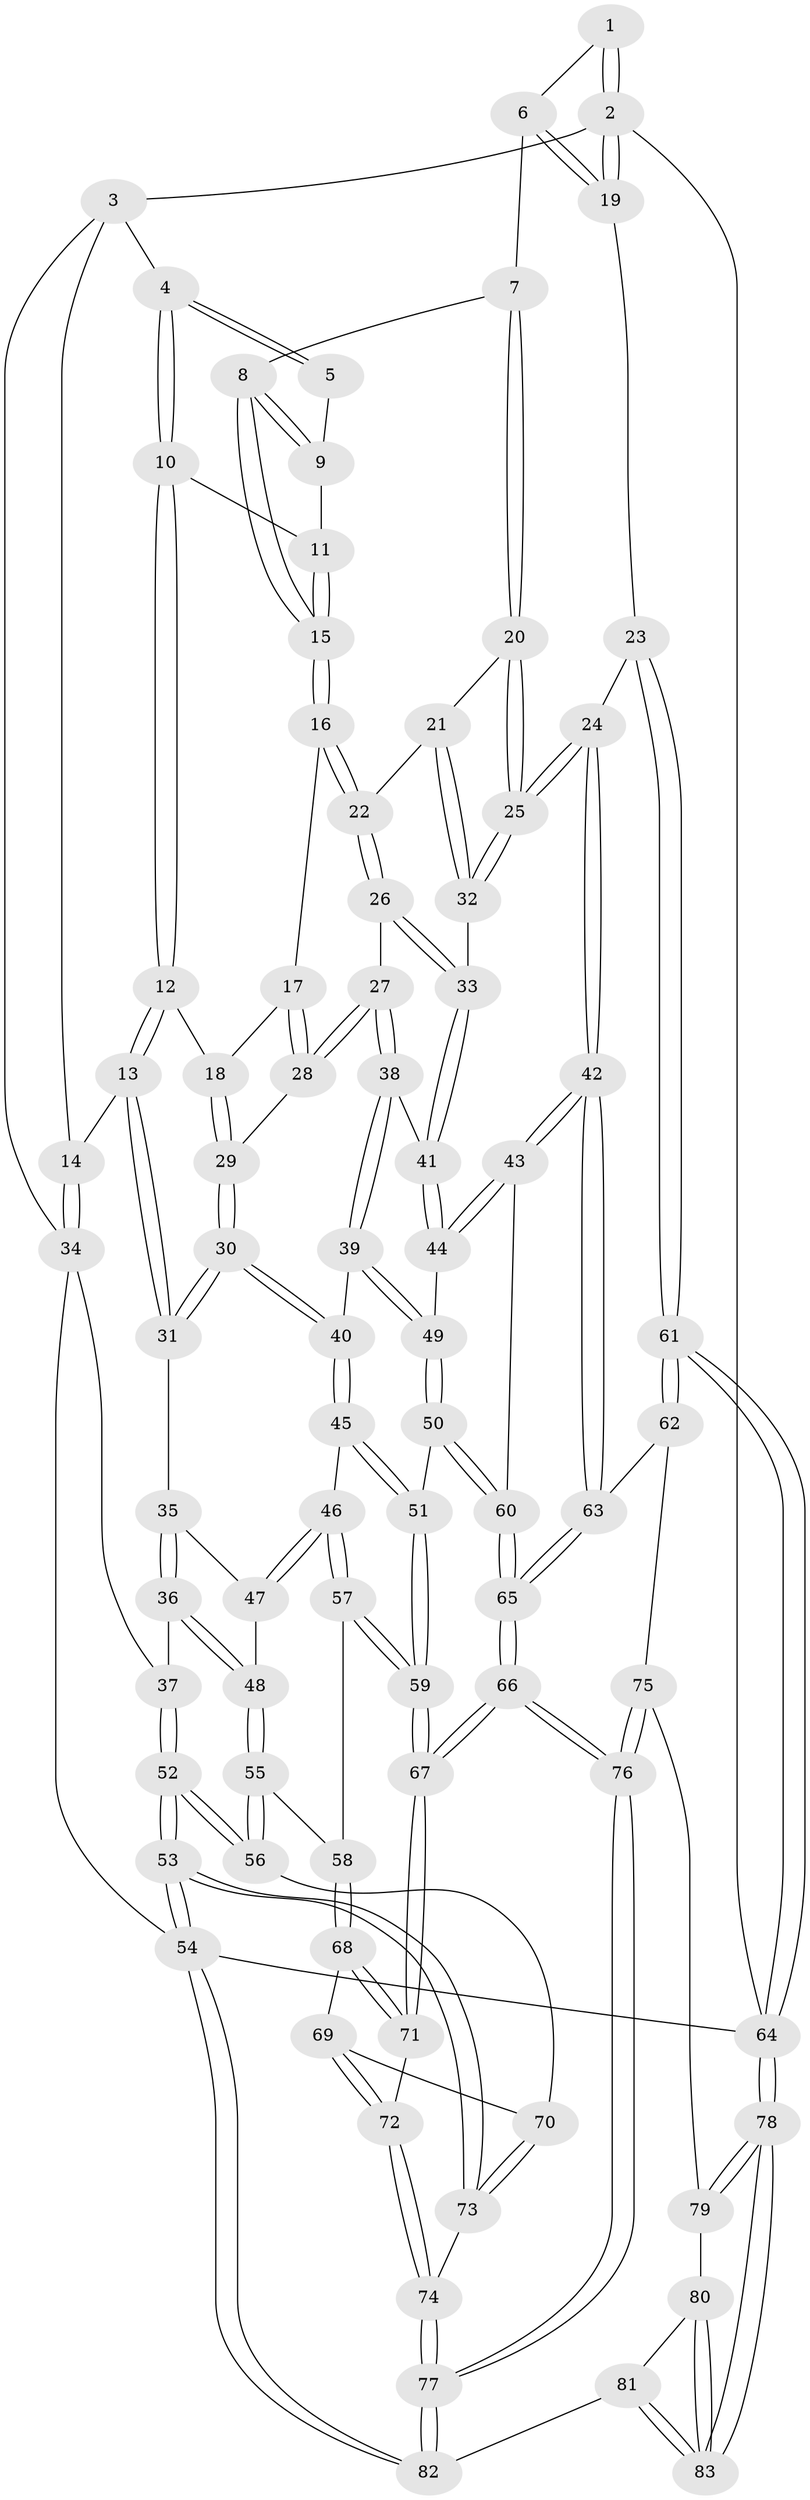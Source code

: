 // Generated by graph-tools (version 1.1) at 2025/17/03/09/25 04:17:04]
// undirected, 83 vertices, 204 edges
graph export_dot {
graph [start="1"]
  node [color=gray90,style=filled];
  1 [pos="+1+0"];
  2 [pos="+1+0"];
  3 [pos="+0.21545509581929176+0"];
  4 [pos="+0.32990636116597627+0"];
  5 [pos="+0.7820916823325615+0"];
  6 [pos="+0.851901157203704+0.1695726468768314"];
  7 [pos="+0.8362113087136709+0.18368238162249995"];
  8 [pos="+0.8300460320189733+0.18014017886463737"];
  9 [pos="+0.7485564811612012+0"];
  10 [pos="+0.4173123727233691+0.08103486610017203"];
  11 [pos="+0.6170460635107458+0.11775442810637898"];
  12 [pos="+0.3797721047838174+0.24749412519579458"];
  13 [pos="+0.264967136845135+0.30939497219904794"];
  14 [pos="+0.07937121219518915+0.2693881310997955"];
  15 [pos="+0.665666487302766+0.20855373029255925"];
  16 [pos="+0.638172108974558+0.28363007112484784"];
  17 [pos="+0.6108533376599076+0.283630195536155"];
  18 [pos="+0.4011041670800217+0.26271512190874424"];
  19 [pos="+1+0"];
  20 [pos="+0.8533785874682358+0.2142484550729403"];
  21 [pos="+0.7168560988880966+0.3627456923974486"];
  22 [pos="+0.6395999200491355+0.28687604642732745"];
  23 [pos="+1+0.4126037763769053"];
  24 [pos="+1+0.4132421231409438"];
  25 [pos="+1+0.371170548384122"];
  26 [pos="+0.5614227204071484+0.4466611768727878"];
  27 [pos="+0.5483480306469289+0.4545105146479444"];
  28 [pos="+0.5001086820586451+0.41379868508910167"];
  29 [pos="+0.47385029138908225+0.39670405520544316"];
  30 [pos="+0.375051940984025+0.5184641708981975"];
  31 [pos="+0.28094036265624506+0.43020195121292104"];
  32 [pos="+0.7519176364789918+0.4393810023589638"];
  33 [pos="+0.7508719432378969+0.4412989254003944"];
  34 [pos="+0+0.3650919689824733"];
  35 [pos="+0.23248026044902864+0.4956767544532964"];
  36 [pos="+0.0393944431491339+0.5036363308639937"];
  37 [pos="+0+0.3861695231833297"];
  38 [pos="+0.5425779172339444+0.5348772573036886"];
  39 [pos="+0.5324154691308639+0.5584974597388651"];
  40 [pos="+0.39404803122561904+0.5662997542564389"];
  41 [pos="+0.7418248993689154+0.5116575979256591"];
  42 [pos="+0.8248555977099824+0.6639165142479367"];
  43 [pos="+0.7925007534425678+0.6323817026194931"];
  44 [pos="+0.7455213045574065+0.532026195181527"];
  45 [pos="+0.3683656915913914+0.6128077199535799"];
  46 [pos="+0.32688625971158924+0.6277582881638281"];
  47 [pos="+0.22789429653165535+0.5568798810455456"];
  48 [pos="+0.14703263144213538+0.6247955699826905"];
  49 [pos="+0.5680360618541358+0.627314797296064"];
  50 [pos="+0.5735166039363961+0.6535369201779834"];
  51 [pos="+0.40507106176804275+0.6764131211256162"];
  52 [pos="+0+0.6285552857954471"];
  53 [pos="+0+1"];
  54 [pos="+0+1"];
  55 [pos="+0.14955227323119194+0.644521232963286"];
  56 [pos="+0.08511704855194518+0.7282556623941974"];
  57 [pos="+0.27385342872337853+0.6864052223325046"];
  58 [pos="+0.2569358003289179+0.6984976662334742"];
  59 [pos="+0.4307658081093278+0.7930000147548446"];
  60 [pos="+0.5778876097710302+0.6636946941921968"];
  61 [pos="+1+0.8132078224942856"];
  62 [pos="+0.9006197374827609+0.8130378595021409"];
  63 [pos="+0.8273587314618792+0.7036756893841524"];
  64 [pos="+1+1"];
  65 [pos="+0.5729605682530508+0.831066673304309"];
  66 [pos="+0.5233464048080385+0.9288019670205113"];
  67 [pos="+0.46363337563270096+0.87833055046349"];
  68 [pos="+0.25544402712506037+0.7164956580302861"];
  69 [pos="+0.232380424719045+0.7536211512541939"];
  70 [pos="+0.10020187804358476+0.7806188375718351"];
  71 [pos="+0.38025315136418475+0.8542705793689164"];
  72 [pos="+0.2357029225839281+0.8567137640970686"];
  73 [pos="+0.08993886340157857+0.9171095317107986"];
  74 [pos="+0.16825117568322728+0.9032847620792567"];
  75 [pos="+0.889156373195734+0.833982042074327"];
  76 [pos="+0.5385528337898113+1"];
  77 [pos="+0.5306804721946539+1"];
  78 [pos="+1+1"];
  79 [pos="+0.8891593934284513+0.8348049193380555"];
  80 [pos="+0.8820951597277713+0.9162183817801937"];
  81 [pos="+0.6528031545298767+1"];
  82 [pos="+0.5333256440272023+1"];
  83 [pos="+1+1"];
  1 -- 2;
  1 -- 2;
  1 -- 6;
  2 -- 3;
  2 -- 19;
  2 -- 19;
  2 -- 64;
  3 -- 4;
  3 -- 14;
  3 -- 34;
  4 -- 5;
  4 -- 5;
  4 -- 10;
  4 -- 10;
  5 -- 9;
  6 -- 7;
  6 -- 19;
  6 -- 19;
  7 -- 8;
  7 -- 20;
  7 -- 20;
  8 -- 9;
  8 -- 9;
  8 -- 15;
  8 -- 15;
  9 -- 11;
  10 -- 11;
  10 -- 12;
  10 -- 12;
  11 -- 15;
  11 -- 15;
  12 -- 13;
  12 -- 13;
  12 -- 18;
  13 -- 14;
  13 -- 31;
  13 -- 31;
  14 -- 34;
  14 -- 34;
  15 -- 16;
  15 -- 16;
  16 -- 17;
  16 -- 22;
  16 -- 22;
  17 -- 18;
  17 -- 28;
  17 -- 28;
  18 -- 29;
  18 -- 29;
  19 -- 23;
  20 -- 21;
  20 -- 25;
  20 -- 25;
  21 -- 22;
  21 -- 32;
  21 -- 32;
  22 -- 26;
  22 -- 26;
  23 -- 24;
  23 -- 61;
  23 -- 61;
  24 -- 25;
  24 -- 25;
  24 -- 42;
  24 -- 42;
  25 -- 32;
  25 -- 32;
  26 -- 27;
  26 -- 33;
  26 -- 33;
  27 -- 28;
  27 -- 28;
  27 -- 38;
  27 -- 38;
  28 -- 29;
  29 -- 30;
  29 -- 30;
  30 -- 31;
  30 -- 31;
  30 -- 40;
  30 -- 40;
  31 -- 35;
  32 -- 33;
  33 -- 41;
  33 -- 41;
  34 -- 37;
  34 -- 54;
  35 -- 36;
  35 -- 36;
  35 -- 47;
  36 -- 37;
  36 -- 48;
  36 -- 48;
  37 -- 52;
  37 -- 52;
  38 -- 39;
  38 -- 39;
  38 -- 41;
  39 -- 40;
  39 -- 49;
  39 -- 49;
  40 -- 45;
  40 -- 45;
  41 -- 44;
  41 -- 44;
  42 -- 43;
  42 -- 43;
  42 -- 63;
  42 -- 63;
  43 -- 44;
  43 -- 44;
  43 -- 60;
  44 -- 49;
  45 -- 46;
  45 -- 51;
  45 -- 51;
  46 -- 47;
  46 -- 47;
  46 -- 57;
  46 -- 57;
  47 -- 48;
  48 -- 55;
  48 -- 55;
  49 -- 50;
  49 -- 50;
  50 -- 51;
  50 -- 60;
  50 -- 60;
  51 -- 59;
  51 -- 59;
  52 -- 53;
  52 -- 53;
  52 -- 56;
  52 -- 56;
  53 -- 54;
  53 -- 54;
  53 -- 73;
  53 -- 73;
  54 -- 82;
  54 -- 82;
  54 -- 64;
  55 -- 56;
  55 -- 56;
  55 -- 58;
  56 -- 70;
  57 -- 58;
  57 -- 59;
  57 -- 59;
  58 -- 68;
  58 -- 68;
  59 -- 67;
  59 -- 67;
  60 -- 65;
  60 -- 65;
  61 -- 62;
  61 -- 62;
  61 -- 64;
  61 -- 64;
  62 -- 63;
  62 -- 75;
  63 -- 65;
  63 -- 65;
  64 -- 78;
  64 -- 78;
  65 -- 66;
  65 -- 66;
  66 -- 67;
  66 -- 67;
  66 -- 76;
  66 -- 76;
  67 -- 71;
  67 -- 71;
  68 -- 69;
  68 -- 71;
  68 -- 71;
  69 -- 70;
  69 -- 72;
  69 -- 72;
  70 -- 73;
  70 -- 73;
  71 -- 72;
  72 -- 74;
  72 -- 74;
  73 -- 74;
  74 -- 77;
  74 -- 77;
  75 -- 76;
  75 -- 76;
  75 -- 79;
  76 -- 77;
  76 -- 77;
  77 -- 82;
  77 -- 82;
  78 -- 79;
  78 -- 79;
  78 -- 83;
  78 -- 83;
  79 -- 80;
  80 -- 81;
  80 -- 83;
  80 -- 83;
  81 -- 82;
  81 -- 83;
  81 -- 83;
}
